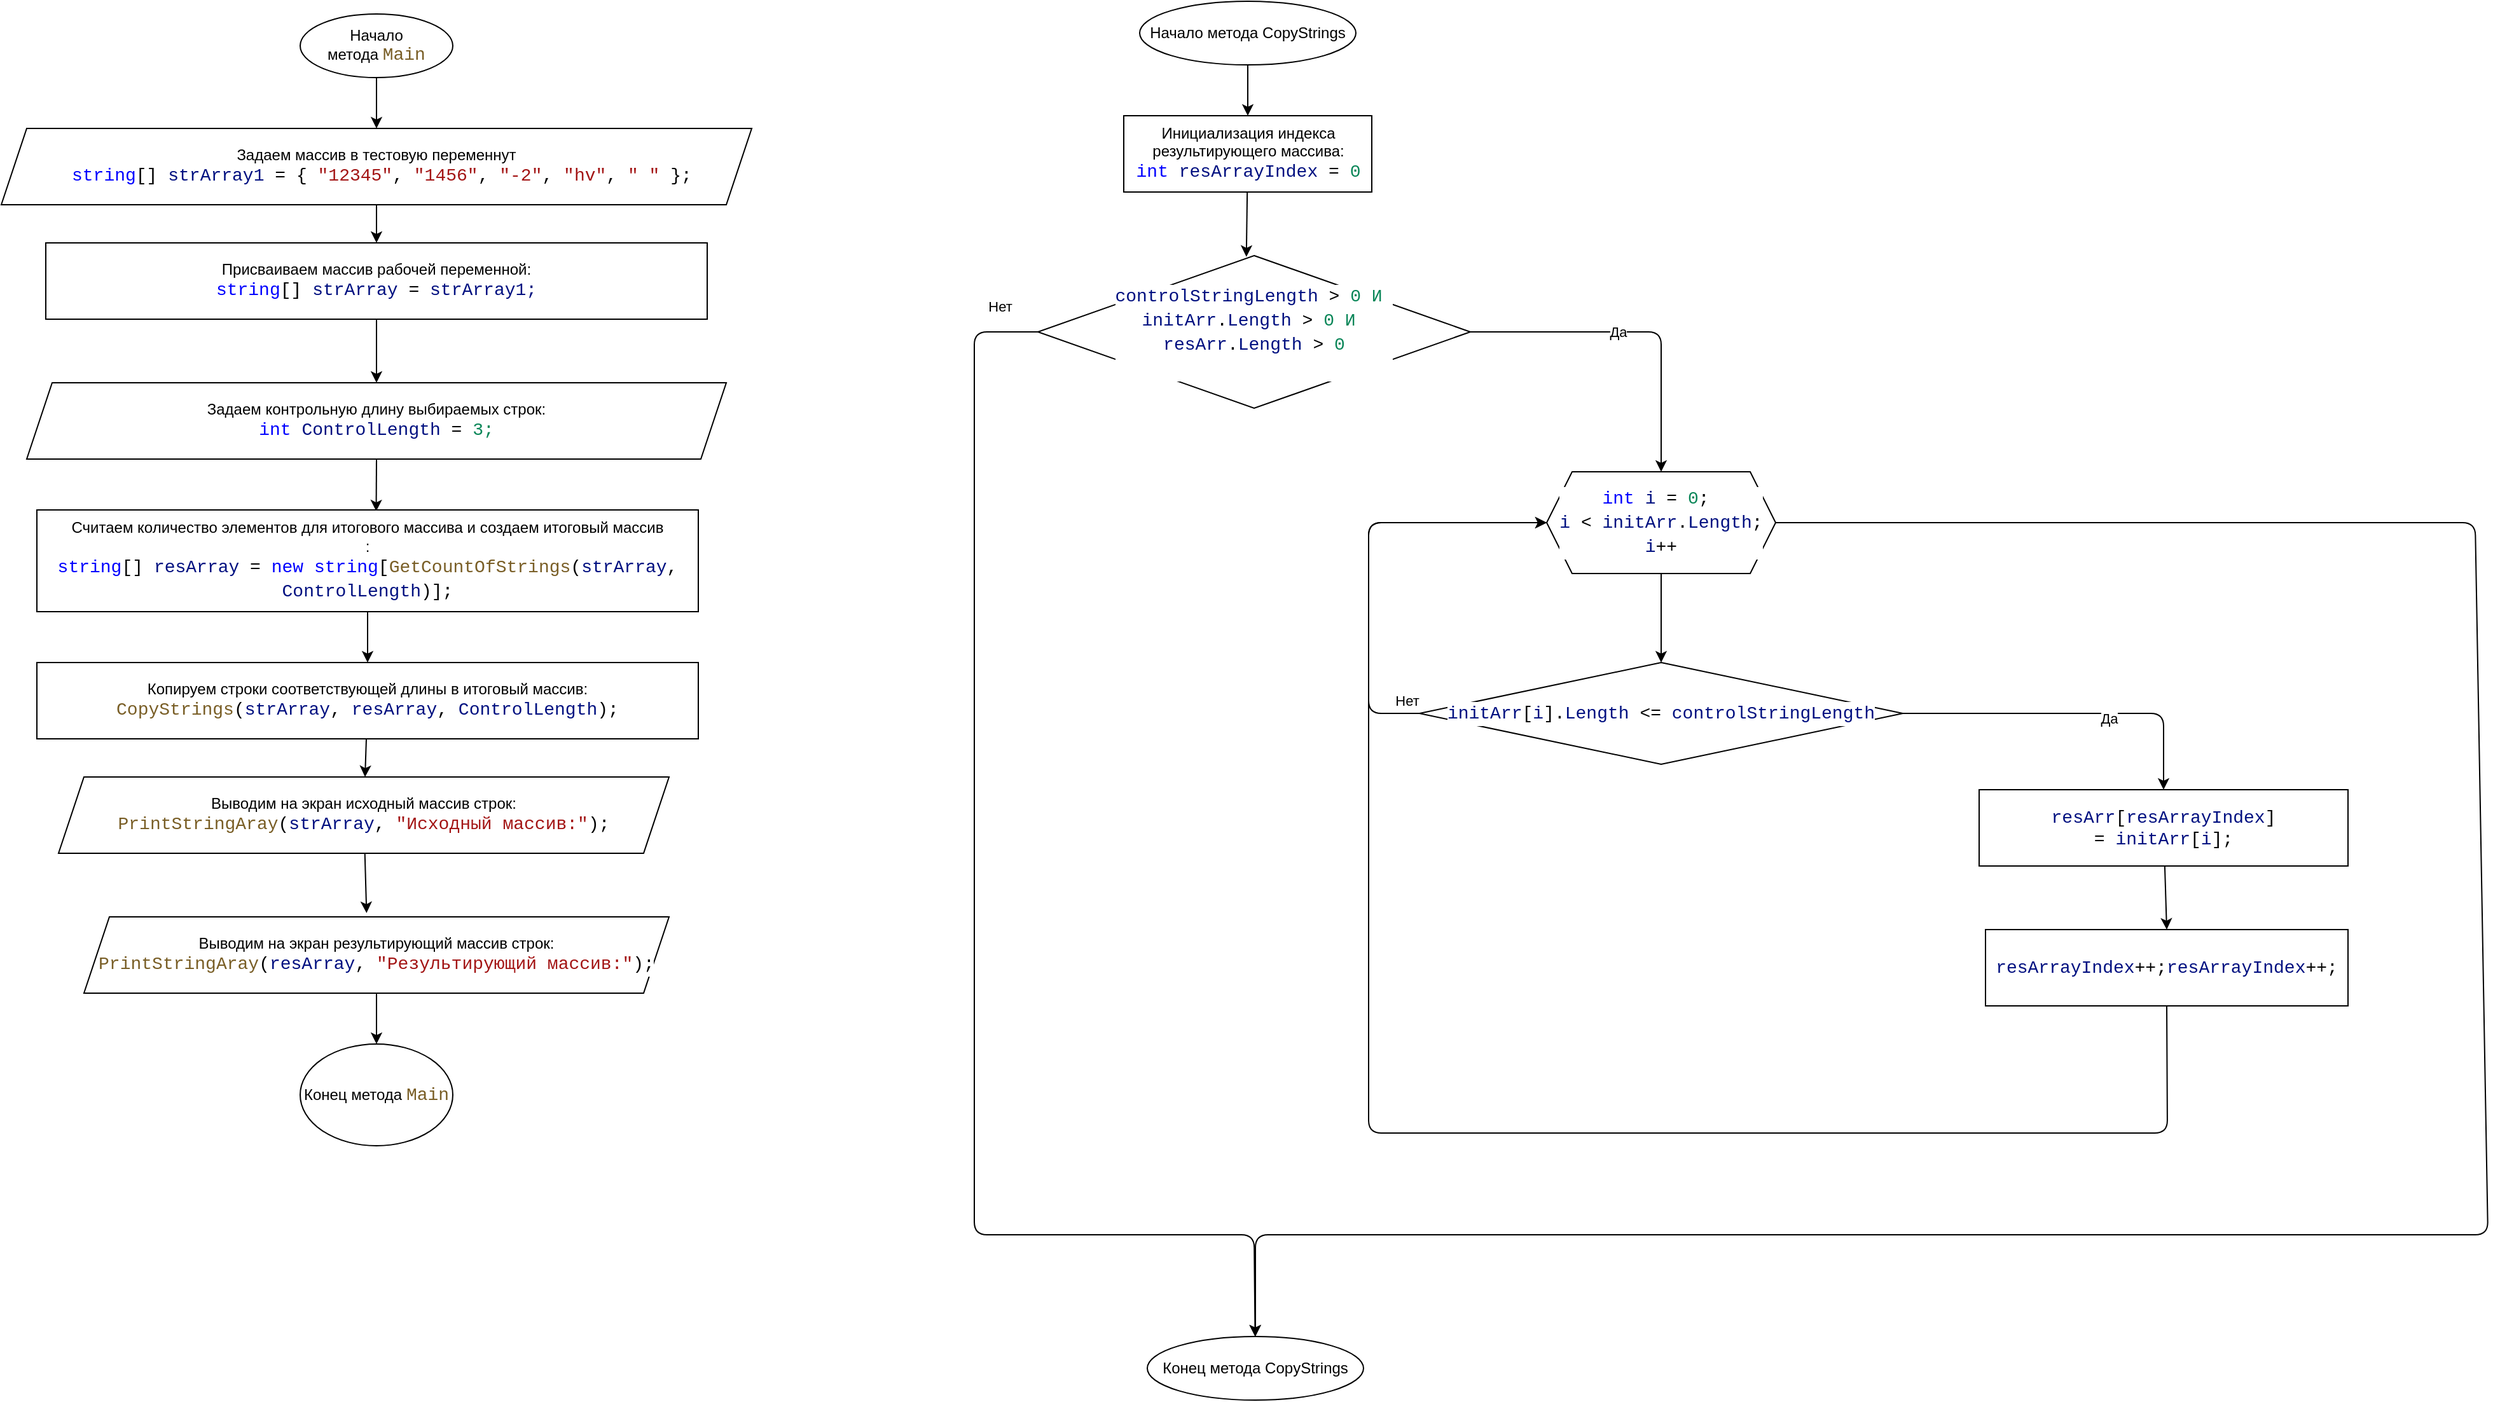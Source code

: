 <mxfile>
    <diagram id="aJj5OnpfIMygN9XPc8s5" name="Page-1">
        <mxGraphModel dx="911" dy="830" grid="1" gridSize="10" guides="1" tooltips="1" connect="1" arrows="1" fold="1" page="1" pageScale="1" pageWidth="827" pageHeight="1169" math="0" shadow="0">
            <root>
                <mxCell id="0"/>
                <mxCell id="1" parent="0"/>
                <mxCell id="7" style="edgeStyle=none;html=1;entryX=0.5;entryY=0;entryDx=0;entryDy=0;" edge="1" parent="1" source="2" target="15">
                    <mxGeometry relative="1" as="geometry">
                        <mxPoint x="469.88" y="140.02" as="targetPoint"/>
                    </mxGeometry>
                </mxCell>
                <mxCell id="2" value="Начало метода&amp;nbsp;&lt;span style=&quot;color: rgb(121 , 94 , 38) ; background-color: rgb(255 , 255 , 255) ; font-family: &amp;#34;consolas&amp;#34; , &amp;#34;courier new&amp;#34; , monospace ; font-size: 14px&quot;&gt;Main&lt;/span&gt;" style="ellipse;whiteSpace=wrap;html=1;" vertex="1" parent="1">
                    <mxGeometry x="410" y="30" width="120" height="50" as="geometry"/>
                </mxCell>
                <mxCell id="3" value="&lt;span&gt;Конец метода&amp;nbsp;&lt;/span&gt;&lt;span style=&quot;color: rgb(121 , 94 , 38) ; background-color: rgb(255 , 255 , 255) ; font-family: &amp;#34;consolas&amp;#34; , &amp;#34;courier new&amp;#34; , monospace ; font-size: 14px&quot;&gt;Main&lt;/span&gt;" style="ellipse;whiteSpace=wrap;html=1;" vertex="1" parent="1">
                    <mxGeometry x="410" y="840" width="120" height="80" as="geometry"/>
                </mxCell>
                <mxCell id="8" style="edgeStyle=none;html=1;entryX=0.5;entryY=0;entryDx=0;entryDy=0;exitX=0.5;exitY=1;exitDx=0;exitDy=0;" edge="1" parent="1" source="15" target="5">
                    <mxGeometry relative="1" as="geometry">
                        <mxPoint x="460" y="190" as="sourcePoint"/>
                    </mxGeometry>
                </mxCell>
                <mxCell id="10" style="edgeStyle=none;html=1;entryX=0.5;entryY=0;entryDx=0;entryDy=0;" edge="1" parent="1" source="5" target="17">
                    <mxGeometry relative="1" as="geometry">
                        <mxPoint x="462.5" y="330" as="targetPoint"/>
                    </mxGeometry>
                </mxCell>
                <mxCell id="5" value="Присваиваем массив рабочей переменной:&lt;br&gt;&lt;div style=&quot;background-color: rgb(255 , 255 , 255) ; font-family: &amp;#34;consolas&amp;#34; , &amp;#34;courier new&amp;#34; , monospace ; font-size: 14px ; line-height: 19px&quot;&gt;&lt;span style=&quot;color: #0000ff&quot;&gt;string&lt;/span&gt;[] &lt;span style=&quot;color: #001080&quot;&gt;strArray&lt;/span&gt; = &lt;span style=&quot;color: #001080&quot;&gt;strArray1;&lt;/span&gt;&lt;/div&gt;" style="rounded=0;whiteSpace=wrap;html=1;" vertex="1" parent="1">
                    <mxGeometry x="210" y="210" width="520" height="60" as="geometry"/>
                </mxCell>
                <mxCell id="12" style="edgeStyle=none;html=1;entryX=0.513;entryY=0.013;entryDx=0;entryDy=0;entryPerimeter=0;exitX=0.5;exitY=1;exitDx=0;exitDy=0;" edge="1" parent="1" source="17" target="11">
                    <mxGeometry relative="1" as="geometry">
                        <mxPoint x="460.321" y="390" as="sourcePoint"/>
                    </mxGeometry>
                </mxCell>
                <mxCell id="14" style="edgeStyle=none;html=1;" edge="1" parent="1" source="11" target="13">
                    <mxGeometry relative="1" as="geometry"/>
                </mxCell>
                <mxCell id="11" value="Считаем количество элементов для итогового массива и создаем итоговый массив&lt;br&gt;:&lt;br&gt;&lt;div style=&quot;background-color: rgb(255 , 255 , 255) ; font-family: &amp;#34;consolas&amp;#34; , &amp;#34;courier new&amp;#34; , monospace ; font-size: 14px ; line-height: 19px&quot;&gt;&lt;span style=&quot;color: #0000ff&quot;&gt;string&lt;/span&gt;[] &lt;span style=&quot;color: #001080&quot;&gt;resArray&lt;/span&gt; = &lt;span style=&quot;color: #0000ff&quot;&gt;new&lt;/span&gt; &lt;span style=&quot;color: #0000ff&quot;&gt;string&lt;/span&gt;[&lt;span style=&quot;color: #795e26&quot;&gt;GetCountOfStrings&lt;/span&gt;(&lt;span style=&quot;color: #001080&quot;&gt;strArray&lt;/span&gt;, &lt;span style=&quot;color: #001080&quot;&gt;ControlLength&lt;/span&gt;)];&lt;/div&gt;" style="rounded=0;whiteSpace=wrap;html=1;" vertex="1" parent="1">
                    <mxGeometry x="203" y="420" width="520" height="80" as="geometry"/>
                </mxCell>
                <mxCell id="20" value="" style="edgeStyle=none;html=1;" edge="1" parent="1" source="13" target="18">
                    <mxGeometry relative="1" as="geometry"/>
                </mxCell>
                <mxCell id="13" value="Копируем строки соответствующей длины в итоговый массив:&lt;br&gt;&lt;div style=&quot;background-color: rgb(255 , 255 , 255) ; font-family: &amp;#34;consolas&amp;#34; , &amp;#34;courier new&amp;#34; , monospace ; font-size: 14px ; line-height: 19px&quot;&gt;&lt;span style=&quot;color: #795e26&quot;&gt;CopyStrings&lt;/span&gt;(&lt;span style=&quot;color: #001080&quot;&gt;strArray&lt;/span&gt;, &lt;span style=&quot;color: #001080&quot;&gt;resArray&lt;/span&gt;, &lt;span style=&quot;color: #001080&quot;&gt;ControlLength&lt;/span&gt;);&lt;/div&gt;" style="rounded=0;whiteSpace=wrap;html=1;" vertex="1" parent="1">
                    <mxGeometry x="203" y="540" width="520" height="60" as="geometry"/>
                </mxCell>
                <mxCell id="15" value="&lt;span&gt;Задаем массив в тестовую переменнут&lt;/span&gt;&lt;br&gt;&lt;div style=&quot;background-color: rgb(255 , 255 , 255) ; font-family: &amp;#34;consolas&amp;#34; , &amp;#34;courier new&amp;#34; , monospace ; font-size: 14px ; line-height: 19px&quot;&gt;&amp;nbsp;&lt;span style=&quot;color: rgb(0 , 0 , 255)&quot;&gt;string&lt;/span&gt;[]&amp;nbsp;&lt;span style=&quot;color: rgb(0 , 16 , 128)&quot;&gt;strArray1&lt;/span&gt;&amp;nbsp;= {&amp;nbsp;&lt;span style=&quot;color: rgb(163 , 21 , 21)&quot;&gt;&quot;12345&quot;&lt;/span&gt;,&amp;nbsp;&lt;span style=&quot;color: rgb(163 , 21 , 21)&quot;&gt;&quot;1456&quot;&lt;/span&gt;,&amp;nbsp;&lt;span style=&quot;color: rgb(163 , 21 , 21)&quot;&gt;&quot;-2&quot;&lt;/span&gt;,&amp;nbsp;&lt;span style=&quot;color: rgb(163 , 21 , 21)&quot;&gt;&quot;hv&quot;&lt;/span&gt;,&amp;nbsp;&lt;span style=&quot;color: rgb(163 , 21 , 21)&quot;&gt;&quot; &quot;&lt;/span&gt;&amp;nbsp;};&lt;/div&gt;" style="shape=parallelogram;perimeter=parallelogramPerimeter;whiteSpace=wrap;html=1;fixedSize=1;" vertex="1" parent="1">
                    <mxGeometry x="175" y="120" width="590" height="60" as="geometry"/>
                </mxCell>
                <mxCell id="17" value="&lt;span&gt;Задаем контрольную длину выбираемых строк:&lt;/span&gt;&lt;br&gt;&lt;div style=&quot;background-color: rgb(255 , 255 , 255) ; font-family: &amp;#34;consolas&amp;#34; , &amp;#34;courier new&amp;#34; , monospace ; font-size: 14px ; line-height: 19px&quot;&gt;&lt;span style=&quot;color: rgb(0 , 0 , 255)&quot;&gt;int&lt;/span&gt;&amp;nbsp;&lt;span style=&quot;color: rgb(0 , 16 , 128)&quot;&gt;ControlLength&lt;/span&gt;&amp;nbsp;=&amp;nbsp;&lt;span style=&quot;color: rgb(9 , 134 , 88)&quot;&gt;3;&lt;/span&gt;&lt;/div&gt;" style="shape=parallelogram;perimeter=parallelogramPerimeter;whiteSpace=wrap;html=1;fixedSize=1;" vertex="1" parent="1">
                    <mxGeometry x="195" y="320" width="550" height="60" as="geometry"/>
                </mxCell>
                <mxCell id="21" style="edgeStyle=none;html=1;entryX=0.483;entryY=-0.05;entryDx=0;entryDy=0;entryPerimeter=0;" edge="1" parent="1" source="18" target="19">
                    <mxGeometry relative="1" as="geometry"/>
                </mxCell>
                <mxCell id="18" value="Выводим на экран исходный массив строк:&lt;br&gt;&lt;div style=&quot;background-color: rgb(255 , 255 , 255) ; font-family: &amp;#34;consolas&amp;#34; , &amp;#34;courier new&amp;#34; , monospace ; font-size: 14px ; line-height: 19px&quot;&gt;&lt;span style=&quot;color: #795e26&quot;&gt;PrintStringAray&lt;/span&gt;(&lt;span style=&quot;color: #001080&quot;&gt;strArray&lt;/span&gt;, &lt;span style=&quot;color: #a31515&quot;&gt;&quot;Исходный массив:&quot;&lt;/span&gt;);&lt;/div&gt;" style="shape=parallelogram;perimeter=parallelogramPerimeter;whiteSpace=wrap;html=1;fixedSize=1;" vertex="1" parent="1">
                    <mxGeometry x="220" y="630" width="480" height="60" as="geometry"/>
                </mxCell>
                <mxCell id="22" style="edgeStyle=none;html=1;entryX=0.5;entryY=0;entryDx=0;entryDy=0;" edge="1" parent="1" source="19" target="3">
                    <mxGeometry relative="1" as="geometry"/>
                </mxCell>
                <mxCell id="19" value="Выводим на экран результирующий массив строк:&lt;br&gt;&lt;div style=&quot;background-color: rgb(255 , 255 , 255) ; font-family: &amp;#34;consolas&amp;#34; , &amp;#34;courier new&amp;#34; , monospace ; font-size: 14px ; line-height: 19px&quot;&gt;&lt;span style=&quot;color: #795e26&quot;&gt;PrintStringAray&lt;/span&gt;(&lt;span style=&quot;color: #001080&quot;&gt;resArray&lt;/span&gt;, &lt;span style=&quot;color: #a31515&quot;&gt;&quot;Результирующий массив:&quot;&lt;/span&gt;);&lt;/div&gt;" style="shape=parallelogram;perimeter=parallelogramPerimeter;whiteSpace=wrap;html=1;fixedSize=1;" vertex="1" parent="1">
                    <mxGeometry x="240" y="740" width="460" height="60" as="geometry"/>
                </mxCell>
                <mxCell id="26" style="edgeStyle=none;html=1;" edge="1" parent="1" source="23" target="24">
                    <mxGeometry relative="1" as="geometry"/>
                </mxCell>
                <mxCell id="23" value="Начало метода CopyStrings" style="ellipse;whiteSpace=wrap;html=1;" vertex="1" parent="1">
                    <mxGeometry x="1070" y="20" width="170" height="50" as="geometry"/>
                </mxCell>
                <mxCell id="27" style="edgeStyle=none;html=1;entryX=0.482;entryY=0.008;entryDx=0;entryDy=0;entryPerimeter=0;" edge="1" parent="1" source="24" target="25">
                    <mxGeometry relative="1" as="geometry"/>
                </mxCell>
                <mxCell id="24" value="Инициализация индекса результирующего массива:&lt;br&gt;&lt;div style=&quot;background-color: rgb(255 , 255 , 255) ; font-family: &amp;#34;consolas&amp;#34; , &amp;#34;courier new&amp;#34; , monospace ; font-size: 14px ; line-height: 19px&quot;&gt;&lt;font color=&quot;#0000ff&quot;&gt;int&amp;nbsp;&lt;/font&gt;&lt;span style=&quot;color: #001080&quot;&gt;resArrayIndex&lt;/span&gt; = &lt;span style=&quot;color: #098658&quot;&gt;0&lt;/span&gt;&lt;/div&gt;" style="rounded=0;whiteSpace=wrap;html=1;" vertex="1" parent="1">
                    <mxGeometry x="1057.5" y="110" width="195" height="60" as="geometry"/>
                </mxCell>
                <mxCell id="29" style="edgeStyle=none;html=1;entryX=0.5;entryY=0;entryDx=0;entryDy=0;exitX=1;exitY=0.5;exitDx=0;exitDy=0;" edge="1" parent="1" source="25" target="28">
                    <mxGeometry relative="1" as="geometry">
                        <Array as="points">
                            <mxPoint x="1480" y="280"/>
                        </Array>
                    </mxGeometry>
                </mxCell>
                <mxCell id="30" value="Да" style="edgeLabel;html=1;align=center;verticalAlign=middle;resizable=0;points=[];" vertex="1" connectable="0" parent="29">
                    <mxGeometry x="-0.108" relative="1" as="geometry">
                        <mxPoint as="offset"/>
                    </mxGeometry>
                </mxCell>
                <mxCell id="46" value="Нет" style="edgeStyle=none;html=1;exitX=0;exitY=0.5;exitDx=0;exitDy=0;" edge="1" parent="1" source="25" target="45">
                    <mxGeometry x="-0.943" y="-20" relative="1" as="geometry">
                        <Array as="points">
                            <mxPoint x="940" y="280"/>
                            <mxPoint x="940" y="990"/>
                            <mxPoint x="1160" y="990"/>
                        </Array>
                        <mxPoint as="offset"/>
                    </mxGeometry>
                </mxCell>
                <mxCell id="25" value="&lt;div style=&quot;background-color: rgb(255 , 255 , 255) ; font-family: &amp;#34;consolas&amp;#34; , &amp;#34;courier new&amp;#34; , monospace ; font-size: 14px ; line-height: 19px&quot;&gt;&lt;span style=&quot;color: #001080&quot;&gt;controlStringLength&lt;/span&gt; &amp;gt; &lt;span style=&quot;color: #098658&quot;&gt;0 И&lt;/span&gt;&amp;nbsp;&lt;/div&gt;&lt;div style=&quot;background-color: rgb(255 , 255 , 255) ; font-family: &amp;#34;consolas&amp;#34; , &amp;#34;courier new&amp;#34; , monospace ; font-size: 14px ; line-height: 19px&quot;&gt;&lt;span style=&quot;color: #001080&quot;&gt;initArr&lt;/span&gt;.&lt;span style=&quot;color: #001080&quot;&gt;Length&lt;/span&gt; &amp;gt; &lt;span style=&quot;color: #098658&quot;&gt;0 И&lt;/span&gt;&amp;nbsp;&lt;/div&gt;&lt;div style=&quot;background-color: rgb(255 , 255 , 255) ; font-family: &amp;#34;consolas&amp;#34; , &amp;#34;courier new&amp;#34; , monospace ; font-size: 14px ; line-height: 19px&quot;&gt;&lt;span style=&quot;color: #001080&quot;&gt;resArr&lt;/span&gt;.&lt;span style=&quot;color: #001080&quot;&gt;Length&lt;/span&gt; &amp;gt; &lt;span style=&quot;color: #098658&quot;&gt;0&lt;/span&gt;&lt;/div&gt;&lt;div style=&quot;background-color: rgb(255 , 255 , 255) ; font-family: &amp;#34;consolas&amp;#34; , &amp;#34;courier new&amp;#34; , monospace ; font-size: 14px ; line-height: 19px&quot;&gt;&lt;br&gt;&lt;/div&gt;" style="rhombus;whiteSpace=wrap;html=1;" vertex="1" parent="1">
                    <mxGeometry x="990" y="220" width="340" height="120" as="geometry"/>
                </mxCell>
                <mxCell id="32" style="edgeStyle=none;html=1;entryX=0.5;entryY=0;entryDx=0;entryDy=0;" edge="1" parent="1" source="28" target="31">
                    <mxGeometry relative="1" as="geometry"/>
                </mxCell>
                <mxCell id="47" style="edgeStyle=none;html=1;entryX=0.5;entryY=0;entryDx=0;entryDy=0;exitX=1;exitY=0.5;exitDx=0;exitDy=0;" edge="1" parent="1" source="28" target="45">
                    <mxGeometry relative="1" as="geometry">
                        <Array as="points">
                            <mxPoint x="2120" y="430"/>
                            <mxPoint x="2130" y="990"/>
                            <mxPoint x="1161" y="990"/>
                        </Array>
                    </mxGeometry>
                </mxCell>
                <mxCell id="28" value="&lt;div style=&quot;background-color: rgb(255 , 255 , 255) ; font-family: &amp;#34;consolas&amp;#34; , &amp;#34;courier new&amp;#34; , monospace ; font-size: 14px ; line-height: 19px&quot;&gt;&lt;span style=&quot;color: #0000ff&quot;&gt;int&lt;/span&gt; &lt;span style=&quot;color: #001080&quot;&gt;i&lt;/span&gt; = &lt;span style=&quot;color: #098658&quot;&gt;0&lt;/span&gt;;&amp;nbsp;&lt;/div&gt;&lt;div style=&quot;background-color: rgb(255 , 255 , 255) ; font-family: &amp;#34;consolas&amp;#34; , &amp;#34;courier new&amp;#34; , monospace ; font-size: 14px ; line-height: 19px&quot;&gt;&lt;span style=&quot;color: #001080&quot;&gt;i&lt;/span&gt; &amp;lt; &lt;span style=&quot;color: #001080&quot;&gt;initArr&lt;/span&gt;.&lt;span style=&quot;color: #001080&quot;&gt;Length&lt;/span&gt;;&lt;/div&gt;&lt;div style=&quot;background-color: rgb(255 , 255 , 255) ; font-family: &amp;#34;consolas&amp;#34; , &amp;#34;courier new&amp;#34; , monospace ; font-size: 14px ; line-height: 19px&quot;&gt;&lt;span style=&quot;color: #001080&quot;&gt;i&lt;/span&gt;++&lt;/div&gt;" style="shape=hexagon;perimeter=hexagonPerimeter2;whiteSpace=wrap;html=1;fixedSize=1;" vertex="1" parent="1">
                    <mxGeometry x="1390" y="390" width="180" height="80" as="geometry"/>
                </mxCell>
                <mxCell id="36" style="edgeStyle=none;html=1;entryX=0.5;entryY=0;entryDx=0;entryDy=0;exitX=1;exitY=0.5;exitDx=0;exitDy=0;" edge="1" parent="1" source="31" target="35">
                    <mxGeometry relative="1" as="geometry">
                        <Array as="points">
                            <mxPoint x="1875" y="580"/>
                        </Array>
                    </mxGeometry>
                </mxCell>
                <mxCell id="37" value="Да" style="edgeLabel;html=1;align=center;verticalAlign=middle;resizable=0;points=[];" vertex="1" connectable="0" parent="36">
                    <mxGeometry x="0.219" y="-4" relative="1" as="geometry">
                        <mxPoint as="offset"/>
                    </mxGeometry>
                </mxCell>
                <mxCell id="40" value="Нет" style="edgeStyle=none;html=1;exitX=0;exitY=0.5;exitDx=0;exitDy=0;" edge="1" parent="1" source="31">
                    <mxGeometry x="-0.939" y="-10" relative="1" as="geometry">
                        <mxPoint x="1390" y="430" as="targetPoint"/>
                        <Array as="points">
                            <mxPoint x="1250" y="580"/>
                            <mxPoint x="1250" y="430"/>
                        </Array>
                        <mxPoint as="offset"/>
                    </mxGeometry>
                </mxCell>
                <mxCell id="31" value="&lt;div style=&quot;background-color: rgb(255 , 255 , 255) ; font-family: &amp;#34;consolas&amp;#34; , &amp;#34;courier new&amp;#34; , monospace ; font-size: 14px ; line-height: 19px&quot;&gt;&lt;span style=&quot;color: #001080&quot;&gt;initArr&lt;/span&gt;[&lt;span style=&quot;color: #001080&quot;&gt;i&lt;/span&gt;].&lt;span style=&quot;color: #001080&quot;&gt;Length&lt;/span&gt; &amp;lt;= &lt;span style=&quot;color: #001080&quot;&gt;controlStringLength&lt;/span&gt;&lt;/div&gt;" style="rhombus;whiteSpace=wrap;html=1;" vertex="1" parent="1">
                    <mxGeometry x="1290" y="540" width="380" height="80" as="geometry"/>
                </mxCell>
                <mxCell id="39" style="edgeStyle=none;html=1;exitX=0.5;exitY=1;exitDx=0;exitDy=0;entryX=0;entryY=0.5;entryDx=0;entryDy=0;" edge="1" parent="1" source="34" target="28">
                    <mxGeometry relative="1" as="geometry">
                        <mxPoint x="1130" y="480" as="targetPoint"/>
                        <Array as="points">
                            <mxPoint x="1878" y="910"/>
                            <mxPoint x="1250" y="910"/>
                            <mxPoint x="1250" y="430"/>
                        </Array>
                    </mxGeometry>
                </mxCell>
                <mxCell id="34" value="&lt;div style=&quot;background-color: rgb(255 , 255 , 255) ; font-family: &amp;#34;consolas&amp;#34; , &amp;#34;courier new&amp;#34; , monospace ; font-size: 14px ; line-height: 19px&quot;&gt;&lt;span style=&quot;color: #001080&quot;&gt;resArrayIndex&lt;/span&gt;++;&lt;span style=&quot;color: rgb(0 , 16 , 128)&quot;&gt;resArrayIndex&lt;/span&gt;++;&lt;/div&gt;" style="rounded=0;whiteSpace=wrap;html=1;" vertex="1" parent="1">
                    <mxGeometry x="1735" y="750" width="285" height="60" as="geometry"/>
                </mxCell>
                <mxCell id="38" style="edgeStyle=none;html=1;entryX=0.5;entryY=0;entryDx=0;entryDy=0;" edge="1" parent="1" source="35" target="34">
                    <mxGeometry relative="1" as="geometry"/>
                </mxCell>
                <mxCell id="35" value="&#10;&#10;&lt;span style=&quot;font-family: consolas, &amp;quot;courier new&amp;quot;, monospace; font-size: 14px; font-style: normal; font-weight: 400; letter-spacing: normal; text-align: center; text-indent: 0px; text-transform: none; word-spacing: 0px; color: rgb(0, 16, 128);&quot;&gt;resArr&lt;/span&gt;&lt;span style=&quot;color: rgb(0, 0, 0); font-family: consolas, &amp;quot;courier new&amp;quot;, monospace; font-size: 14px; font-style: normal; font-weight: 400; letter-spacing: normal; text-align: center; text-indent: 0px; text-transform: none; word-spacing: 0px; background-color: rgb(255, 255, 255); display: inline; float: none;&quot;&gt;[&lt;/span&gt;&lt;span style=&quot;font-family: consolas, &amp;quot;courier new&amp;quot;, monospace; font-size: 14px; font-style: normal; font-weight: 400; letter-spacing: normal; text-align: center; text-indent: 0px; text-transform: none; word-spacing: 0px; color: rgb(0, 16, 128);&quot;&gt;resArrayIndex&lt;/span&gt;&lt;span style=&quot;color: rgb(0, 0, 0); font-family: consolas, &amp;quot;courier new&amp;quot;, monospace; font-size: 14px; font-style: normal; font-weight: 400; letter-spacing: normal; text-align: center; text-indent: 0px; text-transform: none; word-spacing: 0px; background-color: rgb(255, 255, 255); display: inline; float: none;&quot;&gt;] =&lt;span&gt;&amp;nbsp;&lt;/span&gt;&lt;/span&gt;&lt;span style=&quot;font-family: consolas, &amp;quot;courier new&amp;quot;, monospace; font-size: 14px; font-style: normal; font-weight: 400; letter-spacing: normal; text-align: center; text-indent: 0px; text-transform: none; word-spacing: 0px; color: rgb(0, 16, 128);&quot;&gt;initArr&lt;/span&gt;&lt;span style=&quot;color: rgb(0, 0, 0); font-family: consolas, &amp;quot;courier new&amp;quot;, monospace; font-size: 14px; font-style: normal; font-weight: 400; letter-spacing: normal; text-align: center; text-indent: 0px; text-transform: none; word-spacing: 0px; background-color: rgb(255, 255, 255); display: inline; float: none;&quot;&gt;[&lt;/span&gt;&lt;span style=&quot;font-family: consolas, &amp;quot;courier new&amp;quot;, monospace; font-size: 14px; font-style: normal; font-weight: 400; letter-spacing: normal; text-align: center; text-indent: 0px; text-transform: none; word-spacing: 0px; color: rgb(0, 16, 128);&quot;&gt;i&lt;/span&gt;&lt;span style=&quot;color: rgb(0, 0, 0); font-family: consolas, &amp;quot;courier new&amp;quot;, monospace; font-size: 14px; font-style: normal; font-weight: 400; letter-spacing: normal; text-align: center; text-indent: 0px; text-transform: none; word-spacing: 0px; background-color: rgb(255, 255, 255); display: inline; float: none;&quot;&gt;];&lt;/span&gt;&#10;&#10;" style="rounded=0;whiteSpace=wrap;html=1;" vertex="1" parent="1">
                    <mxGeometry x="1730" y="640" width="290" height="60" as="geometry"/>
                </mxCell>
                <mxCell id="45" value="Конец метода CopyStrings" style="ellipse;whiteSpace=wrap;html=1;" vertex="1" parent="1">
                    <mxGeometry x="1076" y="1070" width="170" height="50" as="geometry"/>
                </mxCell>
            </root>
        </mxGraphModel>
    </diagram>
</mxfile>